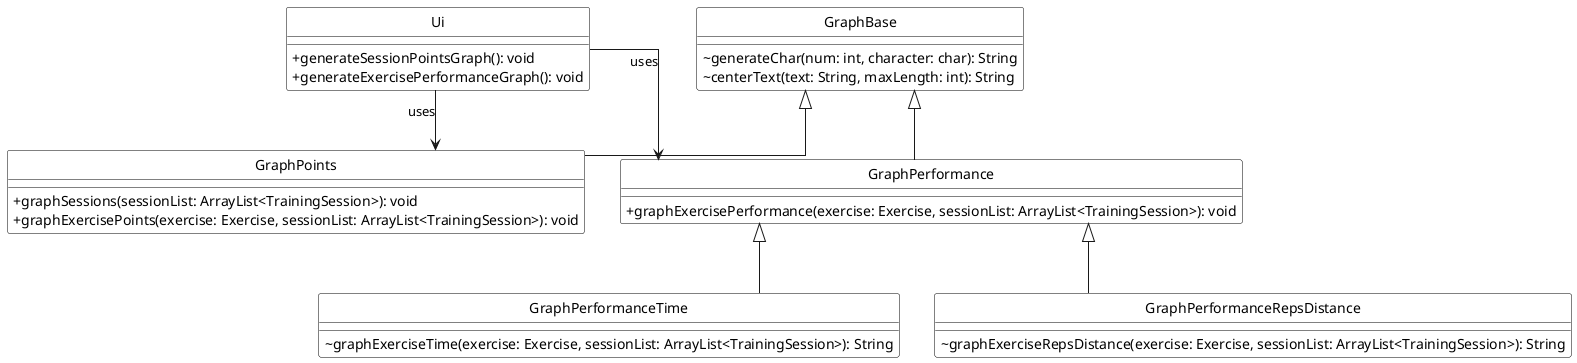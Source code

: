 @startuml

skinparam linetype ortho
hide circle
skinparam classAttributeIconSize 0
skinparam classBackgroundColor White
skinparam classBorderColor Black

class Ui {
    + generateSessionPointsGraph(): void
    + generateExercisePerformanceGraph(): void
}

class GraphBase {
    ~ generateChar(num: int, character: char): String
    ~ centerText(text: String, maxLength: int): String
}

class GraphPoints {
    + graphSessions(sessionList: ArrayList<TrainingSession>): void
    + graphExercisePoints(exercise: Exercise, sessionList: ArrayList<TrainingSession>): void
}

class GraphPerformance {
    + graphExercisePerformance(exercise: Exercise, sessionList: ArrayList<TrainingSession>): void
}

class GraphPerformanceTime {
    ~ graphExerciseTime(exercise: Exercise, sessionList: ArrayList<TrainingSession>): String
}

class GraphPerformanceRepsDistance {
    ~ graphExerciseRepsDistance(exercise: Exercise, sessionList: ArrayList<TrainingSession>): String
}

' Relationships
Ui --> GraphPoints : uses
Ui --> GraphPerformance : uses
GraphBase <|-- GraphPoints
GraphBase <|-- GraphPerformance
GraphPerformance <|-- GraphPerformanceTime
GraphPerformance <|-- GraphPerformanceRepsDistance

@enduml
